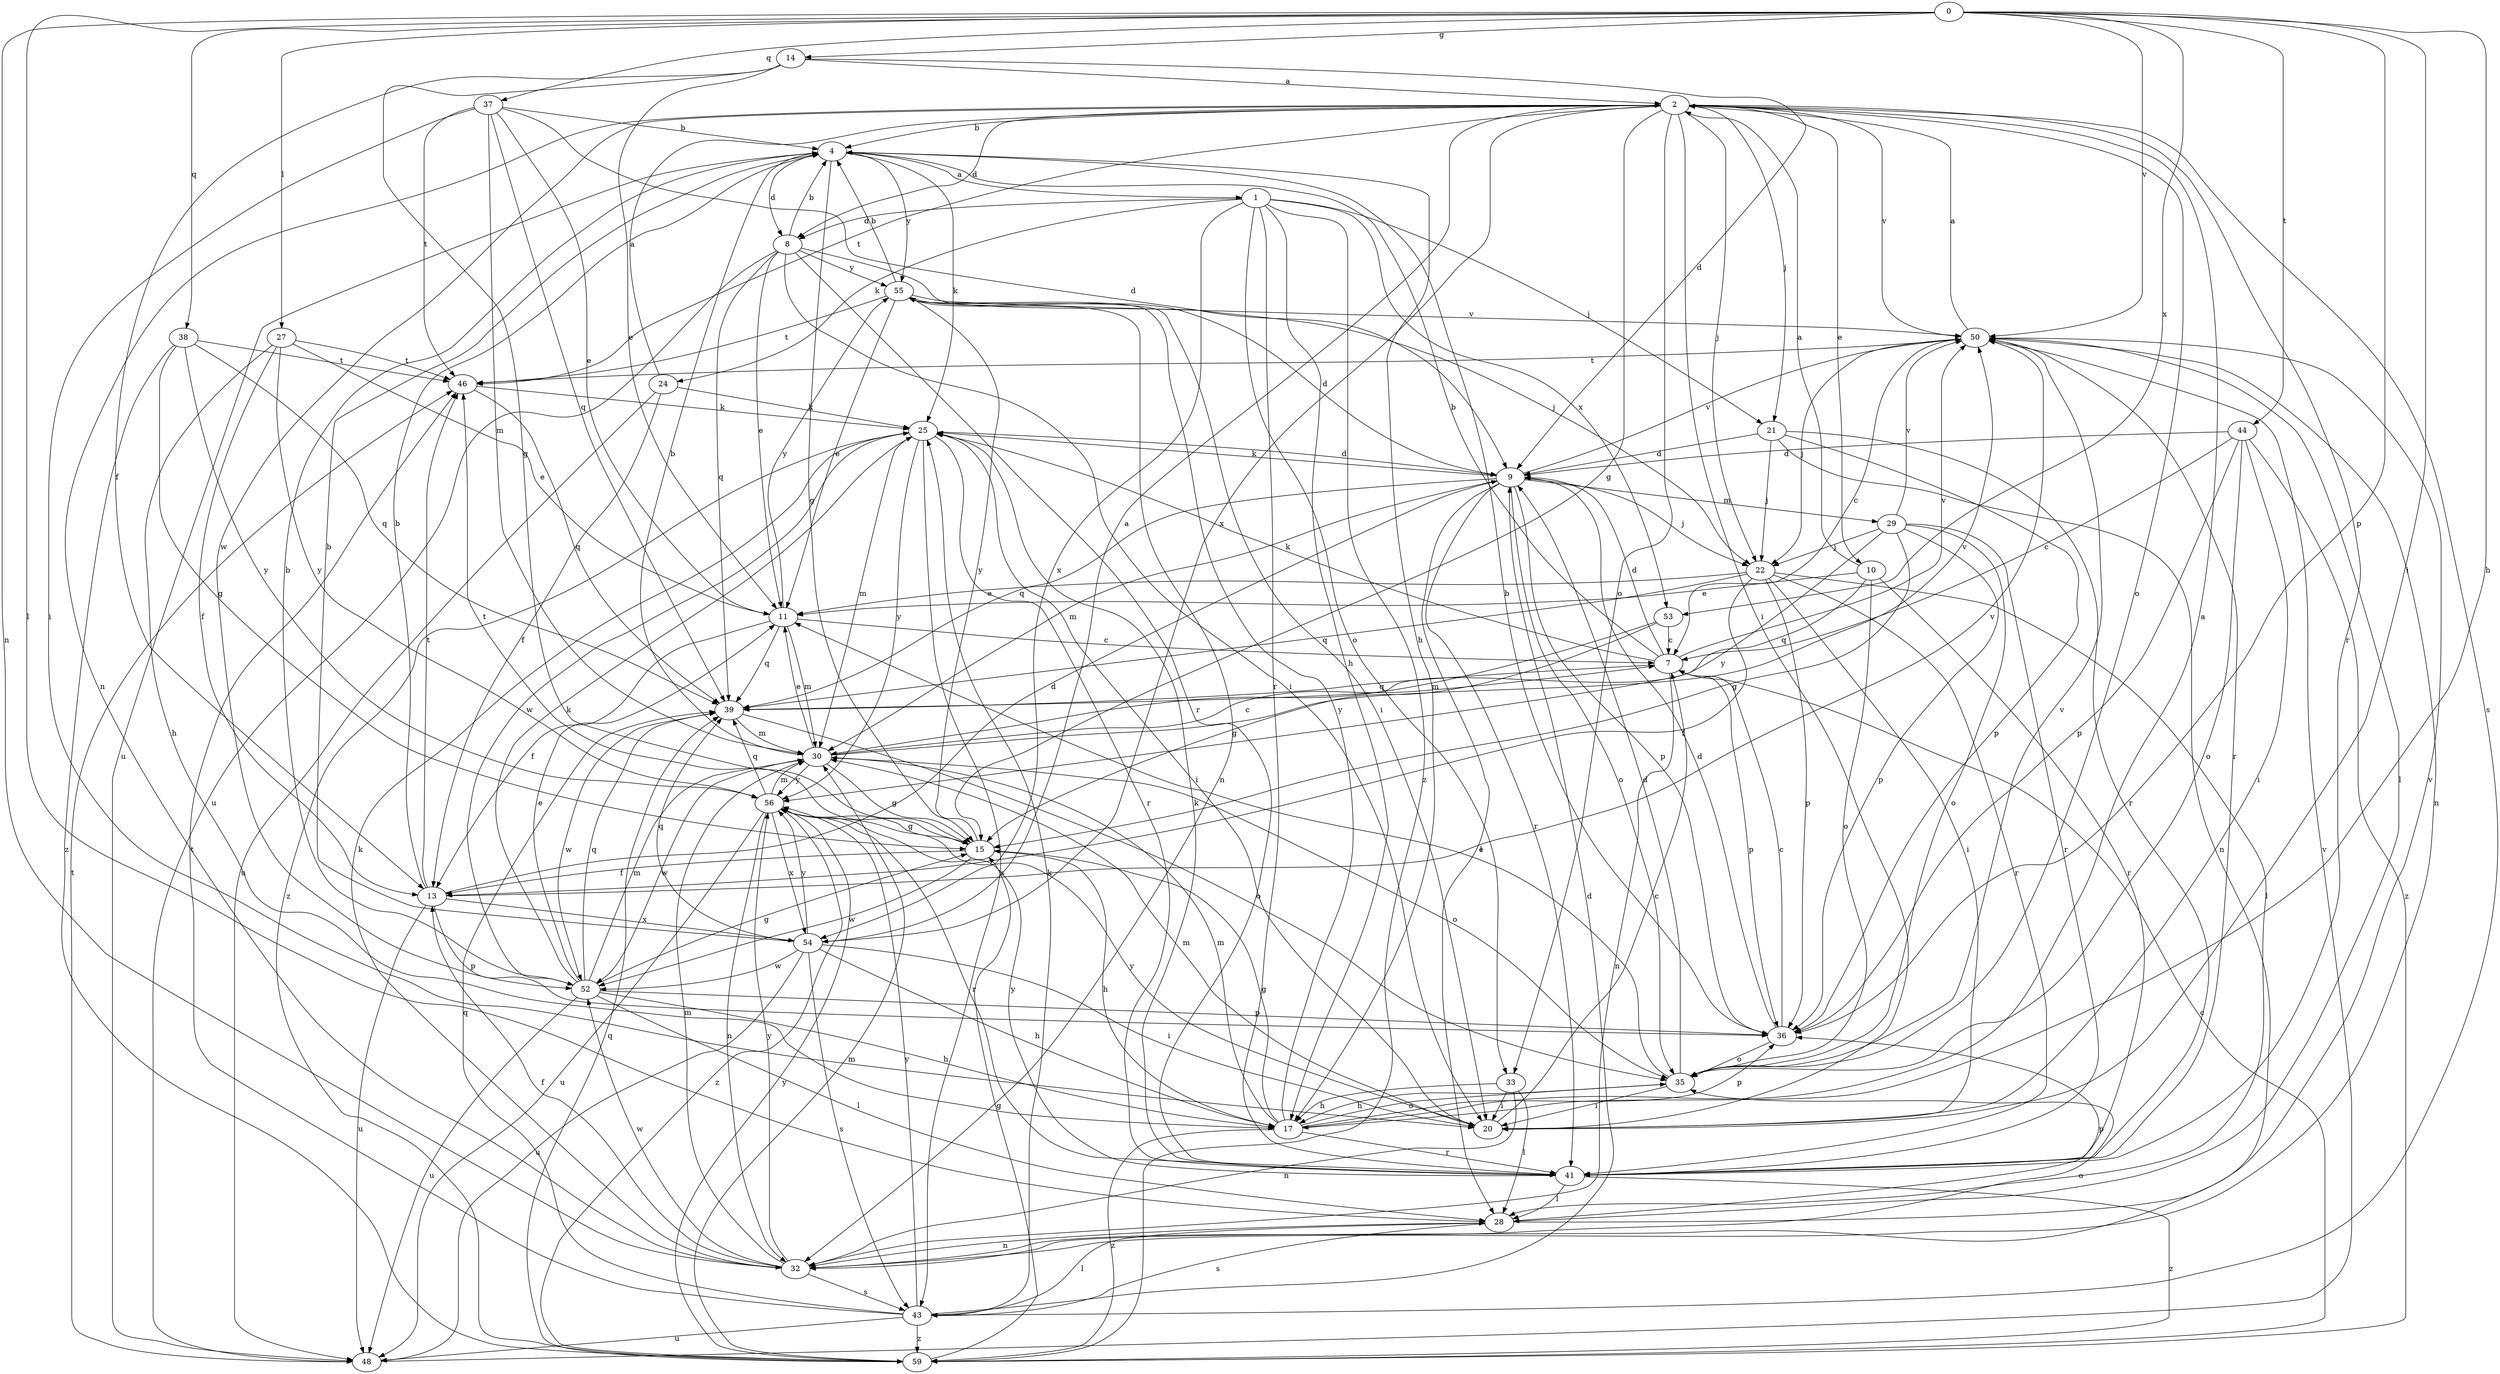 strict digraph  {
0;
1;
2;
4;
7;
8;
9;
10;
11;
13;
14;
15;
17;
20;
21;
22;
24;
25;
27;
28;
29;
30;
32;
33;
35;
36;
37;
38;
39;
41;
43;
44;
46;
48;
50;
52;
53;
54;
55;
56;
59;
0 -> 14  [label=g];
0 -> 17  [label=h];
0 -> 20  [label=i];
0 -> 27  [label=l];
0 -> 28  [label=l];
0 -> 32  [label=n];
0 -> 36  [label=p];
0 -> 37  [label=q];
0 -> 38  [label=q];
0 -> 44  [label=t];
0 -> 50  [label=v];
0 -> 53  [label=x];
1 -> 8  [label=d];
1 -> 17  [label=h];
1 -> 21  [label=j];
1 -> 24  [label=k];
1 -> 33  [label=o];
1 -> 41  [label=r];
1 -> 53  [label=x];
1 -> 54  [label=x];
1 -> 59  [label=z];
2 -> 4  [label=b];
2 -> 8  [label=d];
2 -> 10  [label=e];
2 -> 15  [label=g];
2 -> 20  [label=i];
2 -> 21  [label=j];
2 -> 22  [label=j];
2 -> 32  [label=n];
2 -> 33  [label=o];
2 -> 35  [label=o];
2 -> 41  [label=r];
2 -> 43  [label=s];
2 -> 46  [label=t];
2 -> 50  [label=v];
2 -> 52  [label=w];
2 -> 54  [label=x];
4 -> 1  [label=a];
4 -> 8  [label=d];
4 -> 15  [label=g];
4 -> 17  [label=h];
4 -> 25  [label=k];
4 -> 48  [label=u];
4 -> 55  [label=y];
7 -> 4  [label=b];
7 -> 9  [label=d];
7 -> 25  [label=k];
7 -> 32  [label=n];
7 -> 36  [label=p];
7 -> 39  [label=q];
7 -> 50  [label=v];
8 -> 4  [label=b];
8 -> 11  [label=e];
8 -> 20  [label=i];
8 -> 22  [label=j];
8 -> 39  [label=q];
8 -> 41  [label=r];
8 -> 48  [label=u];
8 -> 55  [label=y];
9 -> 22  [label=j];
9 -> 25  [label=k];
9 -> 28  [label=l];
9 -> 29  [label=m];
9 -> 30  [label=m];
9 -> 35  [label=o];
9 -> 36  [label=p];
9 -> 39  [label=q];
9 -> 41  [label=r];
9 -> 50  [label=v];
10 -> 2  [label=a];
10 -> 11  [label=e];
10 -> 35  [label=o];
10 -> 39  [label=q];
10 -> 41  [label=r];
11 -> 7  [label=c];
11 -> 13  [label=f];
11 -> 30  [label=m];
11 -> 39  [label=q];
11 -> 55  [label=y];
13 -> 4  [label=b];
13 -> 9  [label=d];
13 -> 36  [label=p];
13 -> 46  [label=t];
13 -> 48  [label=u];
13 -> 50  [label=v];
13 -> 54  [label=x];
14 -> 2  [label=a];
14 -> 9  [label=d];
14 -> 11  [label=e];
14 -> 13  [label=f];
14 -> 15  [label=g];
15 -> 13  [label=f];
15 -> 17  [label=h];
15 -> 46  [label=t];
15 -> 52  [label=w];
15 -> 55  [label=y];
17 -> 2  [label=a];
17 -> 15  [label=g];
17 -> 30  [label=m];
17 -> 35  [label=o];
17 -> 36  [label=p];
17 -> 41  [label=r];
17 -> 55  [label=y];
17 -> 59  [label=z];
20 -> 7  [label=c];
20 -> 30  [label=m];
20 -> 56  [label=y];
21 -> 9  [label=d];
21 -> 22  [label=j];
21 -> 32  [label=n];
21 -> 36  [label=p];
21 -> 41  [label=r];
22 -> 11  [label=e];
22 -> 13  [label=f];
22 -> 20  [label=i];
22 -> 28  [label=l];
22 -> 36  [label=p];
22 -> 39  [label=q];
22 -> 41  [label=r];
24 -> 2  [label=a];
24 -> 13  [label=f];
24 -> 25  [label=k];
24 -> 48  [label=u];
25 -> 9  [label=d];
25 -> 20  [label=i];
25 -> 30  [label=m];
25 -> 41  [label=r];
25 -> 43  [label=s];
25 -> 52  [label=w];
25 -> 56  [label=y];
25 -> 59  [label=z];
27 -> 11  [label=e];
27 -> 13  [label=f];
27 -> 17  [label=h];
27 -> 46  [label=t];
27 -> 56  [label=y];
28 -> 32  [label=n];
28 -> 36  [label=p];
28 -> 43  [label=s];
28 -> 50  [label=v];
29 -> 15  [label=g];
29 -> 22  [label=j];
29 -> 35  [label=o];
29 -> 36  [label=p];
29 -> 41  [label=r];
29 -> 50  [label=v];
29 -> 56  [label=y];
30 -> 4  [label=b];
30 -> 7  [label=c];
30 -> 11  [label=e];
30 -> 15  [label=g];
30 -> 35  [label=o];
30 -> 50  [label=v];
30 -> 52  [label=w];
30 -> 56  [label=y];
32 -> 13  [label=f];
32 -> 25  [label=k];
32 -> 30  [label=m];
32 -> 35  [label=o];
32 -> 43  [label=s];
32 -> 52  [label=w];
32 -> 56  [label=y];
33 -> 17  [label=h];
33 -> 20  [label=i];
33 -> 28  [label=l];
33 -> 32  [label=n];
35 -> 9  [label=d];
35 -> 11  [label=e];
35 -> 17  [label=h];
35 -> 20  [label=i];
35 -> 50  [label=v];
36 -> 4  [label=b];
36 -> 7  [label=c];
36 -> 9  [label=d];
36 -> 35  [label=o];
37 -> 4  [label=b];
37 -> 9  [label=d];
37 -> 11  [label=e];
37 -> 20  [label=i];
37 -> 30  [label=m];
37 -> 39  [label=q];
37 -> 46  [label=t];
38 -> 15  [label=g];
38 -> 39  [label=q];
38 -> 46  [label=t];
38 -> 56  [label=y];
38 -> 59  [label=z];
39 -> 30  [label=m];
39 -> 35  [label=o];
39 -> 52  [label=w];
41 -> 25  [label=k];
41 -> 28  [label=l];
41 -> 56  [label=y];
41 -> 59  [label=z];
43 -> 9  [label=d];
43 -> 25  [label=k];
43 -> 28  [label=l];
43 -> 39  [label=q];
43 -> 46  [label=t];
43 -> 48  [label=u];
43 -> 56  [label=y];
43 -> 59  [label=z];
44 -> 7  [label=c];
44 -> 9  [label=d];
44 -> 20  [label=i];
44 -> 35  [label=o];
44 -> 36  [label=p];
44 -> 59  [label=z];
46 -> 25  [label=k];
46 -> 39  [label=q];
48 -> 46  [label=t];
48 -> 50  [label=v];
50 -> 2  [label=a];
50 -> 7  [label=c];
50 -> 22  [label=j];
50 -> 28  [label=l];
50 -> 32  [label=n];
50 -> 41  [label=r];
50 -> 46  [label=t];
52 -> 4  [label=b];
52 -> 11  [label=e];
52 -> 15  [label=g];
52 -> 17  [label=h];
52 -> 25  [label=k];
52 -> 28  [label=l];
52 -> 30  [label=m];
52 -> 36  [label=p];
52 -> 39  [label=q];
52 -> 48  [label=u];
53 -> 7  [label=c];
53 -> 15  [label=g];
53 -> 30  [label=m];
54 -> 2  [label=a];
54 -> 4  [label=b];
54 -> 17  [label=h];
54 -> 20  [label=i];
54 -> 39  [label=q];
54 -> 43  [label=s];
54 -> 48  [label=u];
54 -> 52  [label=w];
54 -> 56  [label=y];
55 -> 4  [label=b];
55 -> 9  [label=d];
55 -> 11  [label=e];
55 -> 20  [label=i];
55 -> 32  [label=n];
55 -> 46  [label=t];
55 -> 50  [label=v];
56 -> 15  [label=g];
56 -> 30  [label=m];
56 -> 32  [label=n];
56 -> 39  [label=q];
56 -> 41  [label=r];
56 -> 48  [label=u];
56 -> 54  [label=x];
56 -> 59  [label=z];
59 -> 7  [label=c];
59 -> 15  [label=g];
59 -> 30  [label=m];
59 -> 39  [label=q];
59 -> 56  [label=y];
}
